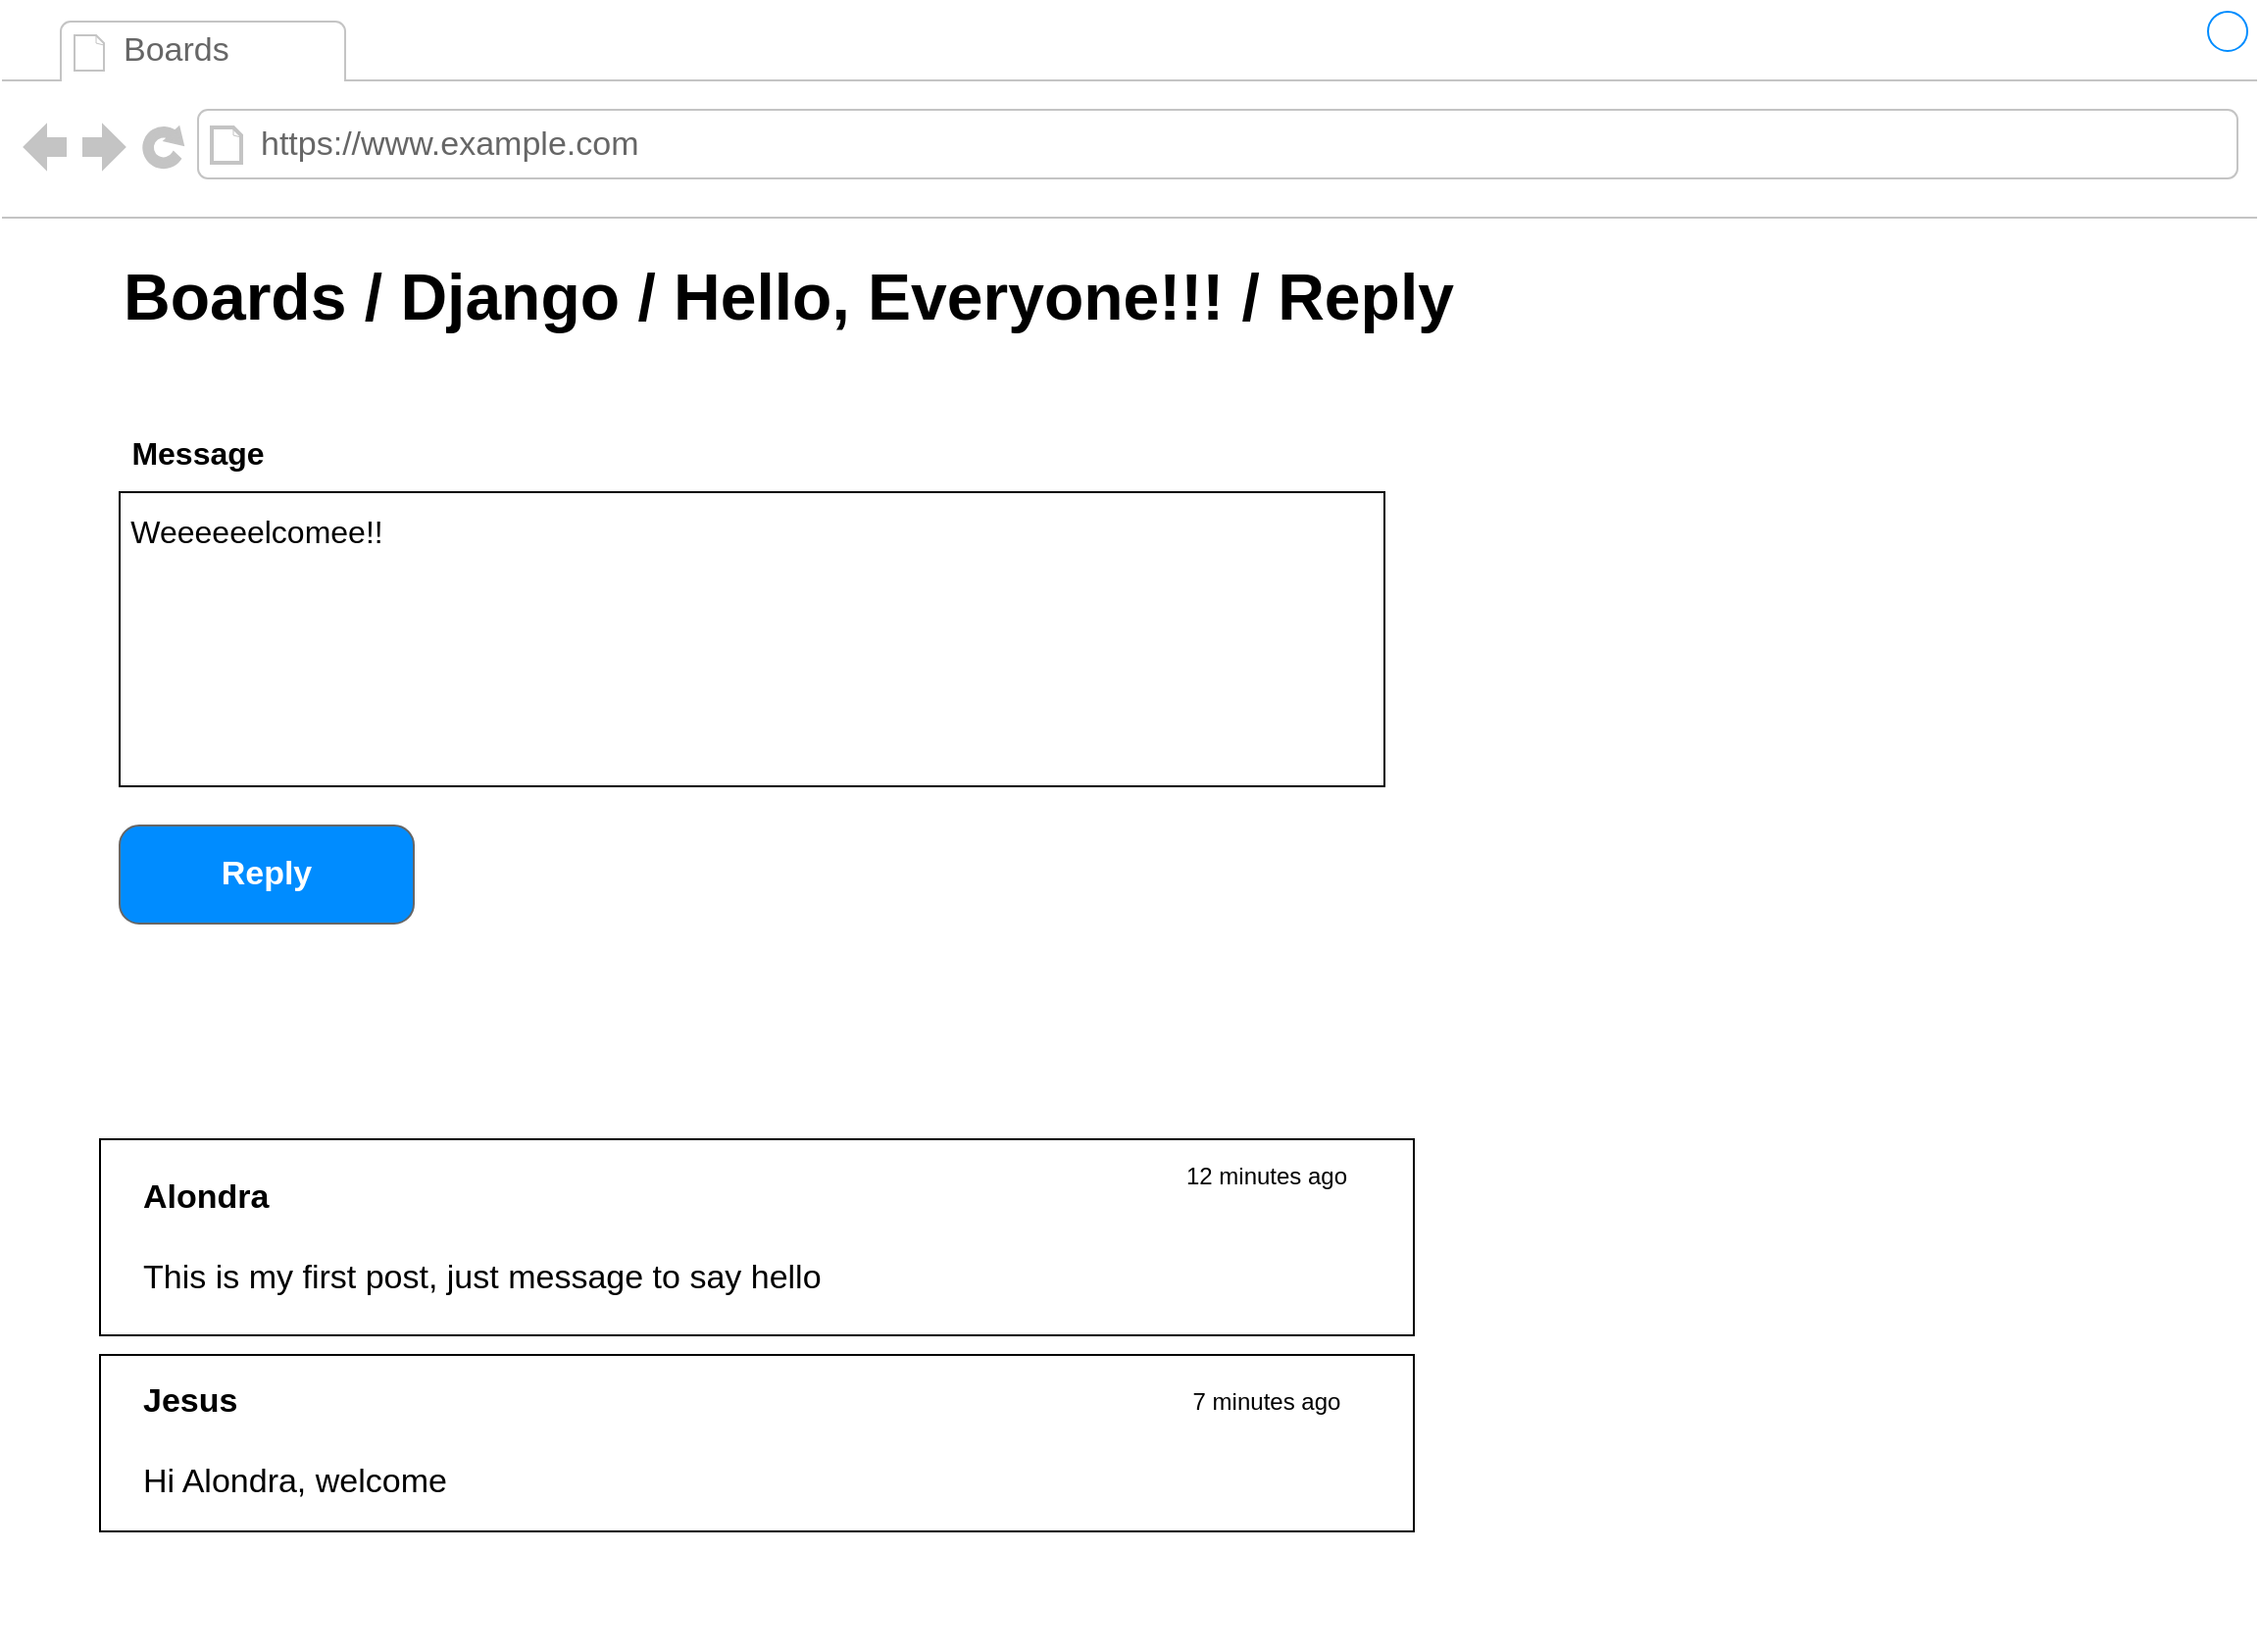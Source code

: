 <mxfile version="14.2.4" type="device"><diagram id="piDafpqhtRUU5qUU-vj8" name="Page-1"><mxGraphModel dx="1221" dy="615" grid="1" gridSize="10" guides="1" tooltips="1" connect="1" arrows="1" fold="1" page="1" pageScale="1" pageWidth="827" pageHeight="1169" math="0" shadow="0"><root><mxCell id="0"/><mxCell id="1" parent="0"/><mxCell id="8962rQQDY3VNNf6We3Pp-1" value="sas" style="strokeWidth=1;shadow=0;dashed=0;align=center;html=1;shape=mxgraph.mockup.containers.browserWindow;rSize=0;strokeColor2=#008cff;strokeColor3=#c4c4c4;mainText=,;recursiveResize=0;strokeColor=#FFFFFF;fontColor=#FFFFFF;" parent="1" vertex="1"><mxGeometry width="1150" height="840" as="geometry"/></mxCell><mxCell id="8962rQQDY3VNNf6We3Pp-2" value="Boards" style="strokeWidth=1;shadow=0;dashed=0;align=center;html=1;shape=mxgraph.mockup.containers.anchor;fontSize=17;fontColor=#666666;align=left;" parent="8962rQQDY3VNNf6We3Pp-1" vertex="1"><mxGeometry x="60" y="12" width="110" height="26" as="geometry"/></mxCell><mxCell id="8962rQQDY3VNNf6We3Pp-3" value="https://www.example.com" style="strokeWidth=1;shadow=0;dashed=0;align=center;html=1;shape=mxgraph.mockup.containers.anchor;rSize=0;fontSize=17;fontColor=#666666;align=left;" parent="8962rQQDY3VNNf6We3Pp-1" vertex="1"><mxGeometry x="130" y="60" width="250" height="26" as="geometry"/></mxCell><mxCell id="Mja0p-br_FejvXaykCVe-2" value="&lt;font style=&quot;font-size: 33px&quot;&gt;&lt;b&gt;Boards / Django / Hello, Everyone!!! / Reply&lt;/b&gt;&lt;/font&gt;" style="text;html=1;strokeColor=none;fillColor=none;align=left;verticalAlign=middle;whiteSpace=wrap;rounded=0;" parent="8962rQQDY3VNNf6We3Pp-1" vertex="1"><mxGeometry x="60" y="140" width="760" height="20" as="geometry"/></mxCell><mxCell id="Mja0p-br_FejvXaykCVe-89" value="Reply" style="strokeWidth=1;shadow=0;dashed=0;align=center;html=1;shape=mxgraph.mockup.buttons.button;strokeColor=#666666;fontColor=#ffffff;mainText=;buttonStyle=round;fontSize=17;fontStyle=1;fillColor=#008cff;whiteSpace=wrap;" parent="8962rQQDY3VNNf6We3Pp-1" vertex="1"><mxGeometry x="60" y="420" width="150" height="50" as="geometry"/></mxCell><mxCell id="Mja0p-br_FejvXaykCVe-91" value="" style="rounded=0;whiteSpace=wrap;html=1;" parent="8962rQQDY3VNNf6We3Pp-1" vertex="1"><mxGeometry x="50" y="580" width="670" height="100" as="geometry"/></mxCell><mxCell id="Mja0p-br_FejvXaykCVe-93" value="" style="rounded=0;whiteSpace=wrap;html=1;" parent="8962rQQDY3VNNf6We3Pp-1" vertex="1"><mxGeometry x="50" y="690" width="670" height="90" as="geometry"/></mxCell><mxCell id="Mja0p-br_FejvXaykCVe-99" value="&lt;div&gt;&lt;span style=&quot;font-size: 17px&quot;&gt;&lt;b&gt;Alondra&lt;/b&gt;&lt;/span&gt;&lt;/div&gt;&lt;div&gt;&lt;span style=&quot;font-size: 17px&quot;&gt;&lt;br&gt;&lt;/span&gt;&lt;/div&gt;&lt;div&gt;&lt;span style=&quot;font-size: 17px&quot;&gt;This is my first post, just message to say hello&lt;/span&gt;&lt;/div&gt;" style="text;html=1;strokeColor=none;fillColor=none;align=left;verticalAlign=middle;whiteSpace=wrap;rounded=0;" parent="8962rQQDY3VNNf6We3Pp-1" vertex="1"><mxGeometry x="70" y="620" width="380" height="20" as="geometry"/></mxCell><mxCell id="Mja0p-br_FejvXaykCVe-100" value="&lt;div&gt;&lt;span style=&quot;font-size: 17px&quot;&gt;&lt;b&gt;Jesus&lt;/b&gt;&lt;/span&gt;&lt;/div&gt;&lt;div&gt;&lt;span style=&quot;font-size: 17px&quot;&gt;&lt;br&gt;&lt;/span&gt;&lt;/div&gt;&lt;div&gt;&lt;span style=&quot;font-size: 17px&quot;&gt;Hi Alondra, welcome&lt;/span&gt;&lt;/div&gt;" style="text;html=1;strokeColor=none;fillColor=none;align=left;verticalAlign=middle;whiteSpace=wrap;rounded=0;" parent="8962rQQDY3VNNf6We3Pp-1" vertex="1"><mxGeometry x="70" y="724" width="210" height="20" as="geometry"/></mxCell><mxCell id="Mja0p-br_FejvXaykCVe-101" value="12 minutes ago" style="text;html=1;strokeColor=none;fillColor=none;align=center;verticalAlign=middle;whiteSpace=wrap;rounded=0;" parent="8962rQQDY3VNNf6We3Pp-1" vertex="1"><mxGeometry x="570" y="588.5" width="150" height="20" as="geometry"/></mxCell><mxCell id="Mja0p-br_FejvXaykCVe-102" value="7 minutes ago" style="text;html=1;strokeColor=none;fillColor=none;align=center;verticalAlign=middle;whiteSpace=wrap;rounded=0;" parent="8962rQQDY3VNNf6We3Pp-1" vertex="1"><mxGeometry x="570" y="704" width="150" height="20" as="geometry"/></mxCell><mxCell id="Mja0p-br_FejvXaykCVe-103" value="" style="rounded=0;whiteSpace=wrap;html=1;" parent="8962rQQDY3VNNf6We3Pp-1" vertex="1"><mxGeometry x="60" y="250" width="645" height="150" as="geometry"/></mxCell><mxCell id="Mja0p-br_FejvXaykCVe-104" value="&lt;font style=&quot;font-size: 16px&quot;&gt;&lt;b&gt;Message&lt;/b&gt;&lt;/font&gt;" style="text;html=1;strokeColor=none;fillColor=none;align=center;verticalAlign=middle;whiteSpace=wrap;rounded=0;" parent="8962rQQDY3VNNf6We3Pp-1" vertex="1"><mxGeometry x="80" y="220" width="40" height="20" as="geometry"/></mxCell><mxCell id="uVYOd3QZIhiKE3znBj5w-1" value="&lt;font style=&quot;font-size: 16px&quot;&gt;Weeeeeelcomee!!&lt;/font&gt;" style="text;html=1;strokeColor=none;fillColor=none;align=center;verticalAlign=middle;whiteSpace=wrap;rounded=0;" vertex="1" parent="8962rQQDY3VNNf6We3Pp-1"><mxGeometry x="110" y="260" width="40" height="20" as="geometry"/></mxCell></root></mxGraphModel></diagram></mxfile>
